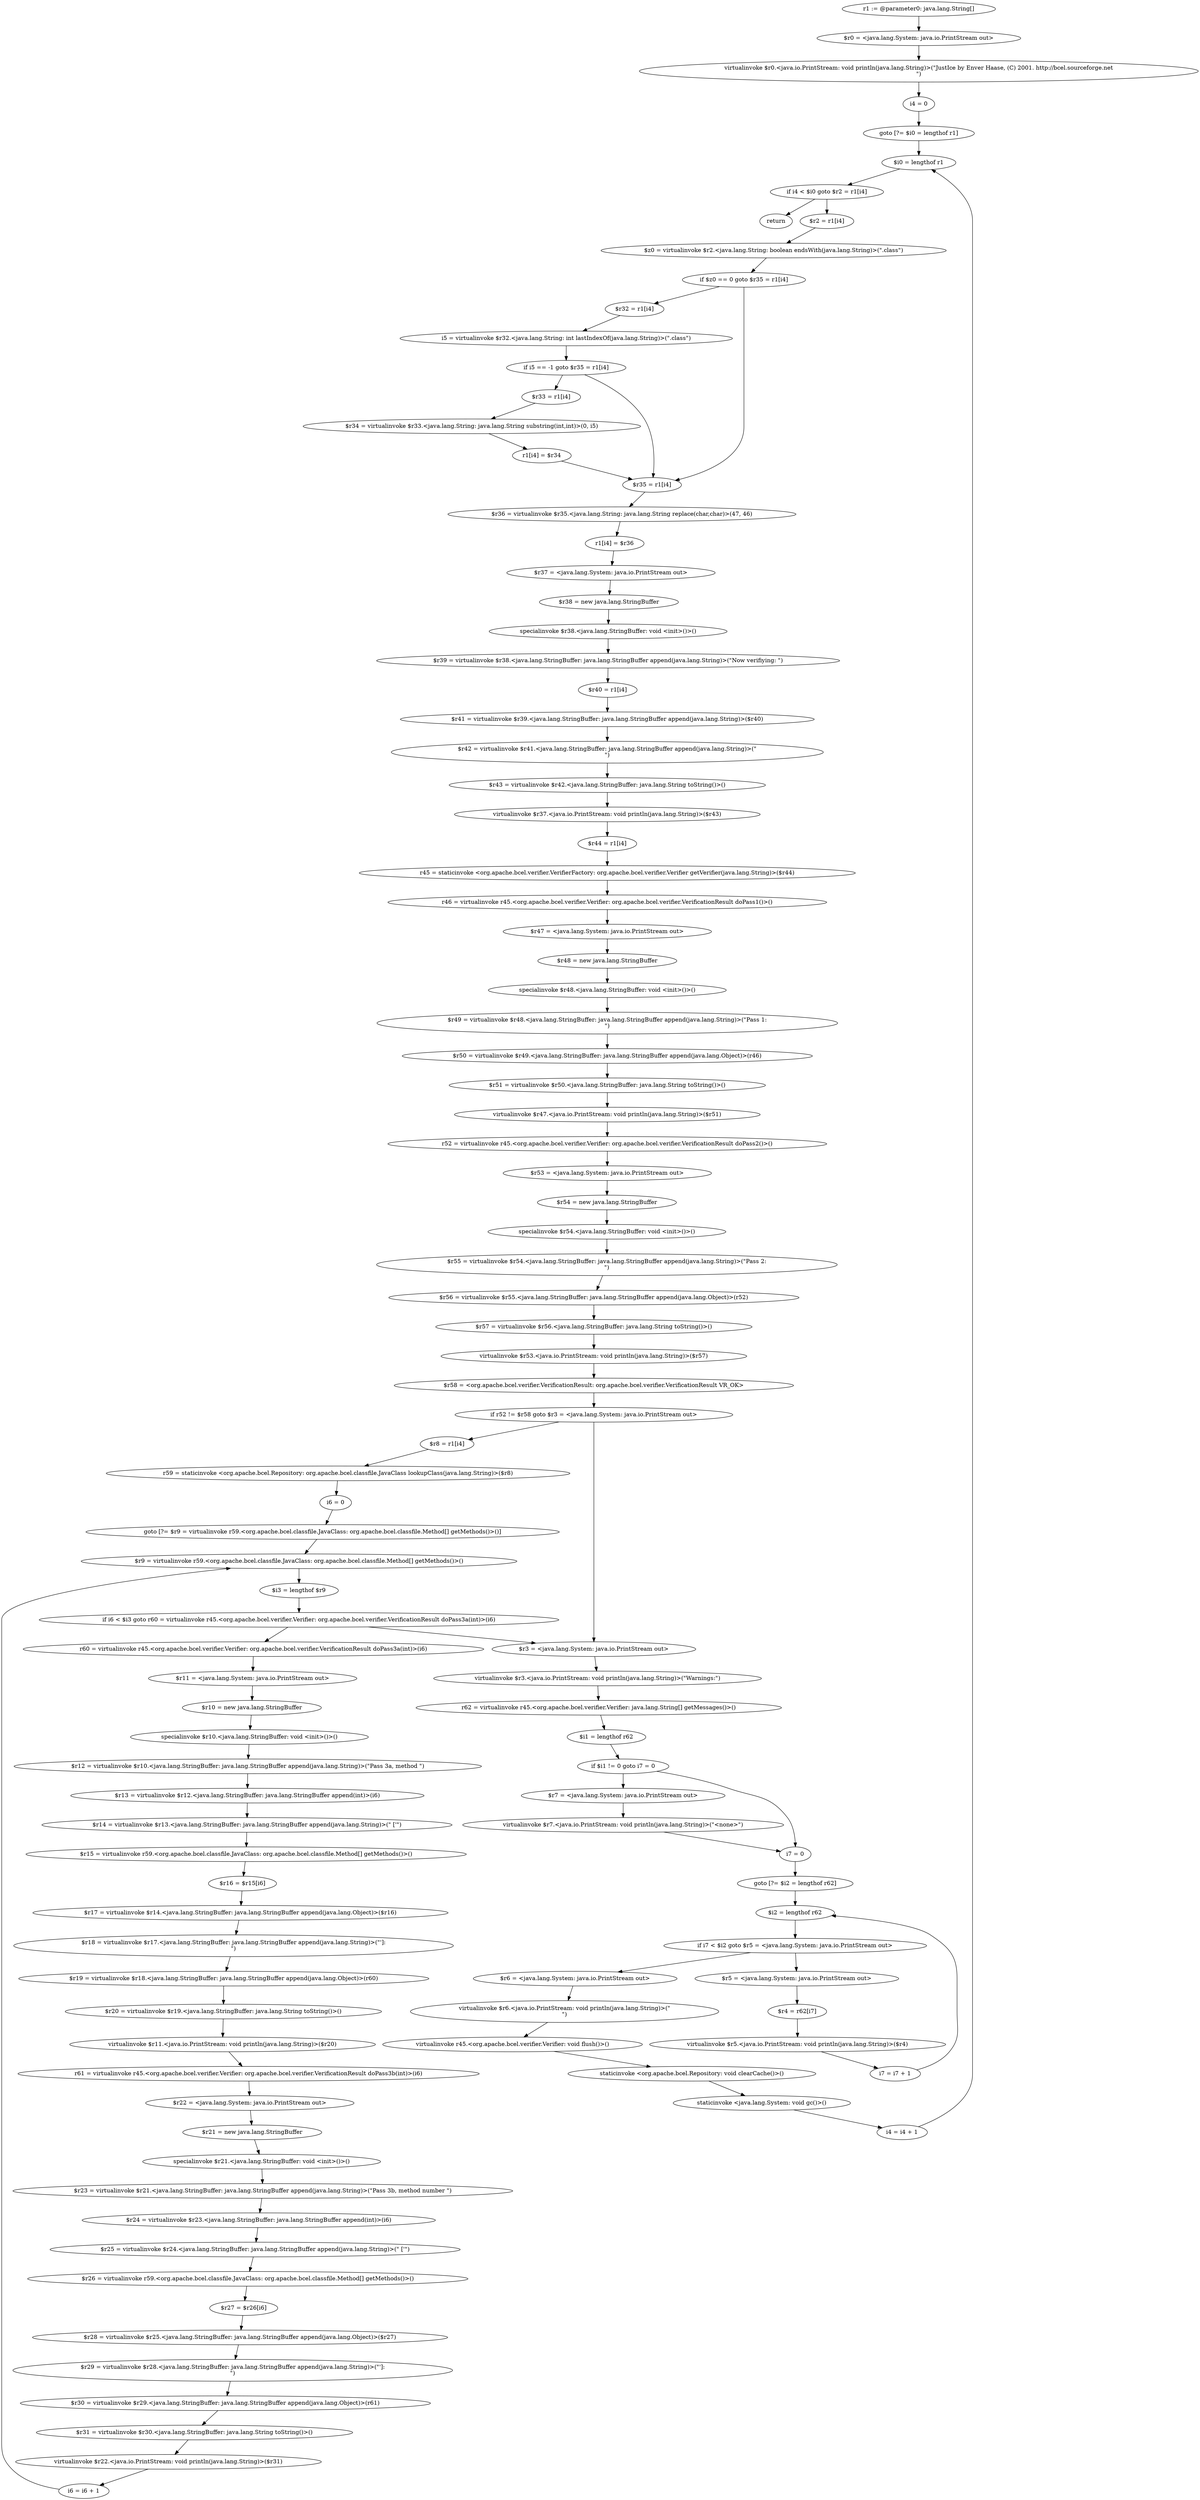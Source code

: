 digraph "unitGraph" {
    "r1 := @parameter0: java.lang.String[]"
    "$r0 = <java.lang.System: java.io.PrintStream out>"
    "virtualinvoke $r0.<java.io.PrintStream: void println(java.lang.String)>(\"JustIce by Enver Haase, (C) 2001. http://bcel.sourceforge.net\n\")"
    "i4 = 0"
    "goto [?= $i0 = lengthof r1]"
    "$r2 = r1[i4]"
    "$z0 = virtualinvoke $r2.<java.lang.String: boolean endsWith(java.lang.String)>(\".class\")"
    "if $z0 == 0 goto $r35 = r1[i4]"
    "$r32 = r1[i4]"
    "i5 = virtualinvoke $r32.<java.lang.String: int lastIndexOf(java.lang.String)>(\".class\")"
    "if i5 == -1 goto $r35 = r1[i4]"
    "$r33 = r1[i4]"
    "$r34 = virtualinvoke $r33.<java.lang.String: java.lang.String substring(int,int)>(0, i5)"
    "r1[i4] = $r34"
    "$r35 = r1[i4]"
    "$r36 = virtualinvoke $r35.<java.lang.String: java.lang.String replace(char,char)>(47, 46)"
    "r1[i4] = $r36"
    "$r37 = <java.lang.System: java.io.PrintStream out>"
    "$r38 = new java.lang.StringBuffer"
    "specialinvoke $r38.<java.lang.StringBuffer: void <init>()>()"
    "$r39 = virtualinvoke $r38.<java.lang.StringBuffer: java.lang.StringBuffer append(java.lang.String)>(\"Now verifiying: \")"
    "$r40 = r1[i4]"
    "$r41 = virtualinvoke $r39.<java.lang.StringBuffer: java.lang.StringBuffer append(java.lang.String)>($r40)"
    "$r42 = virtualinvoke $r41.<java.lang.StringBuffer: java.lang.StringBuffer append(java.lang.String)>(\"\n\")"
    "$r43 = virtualinvoke $r42.<java.lang.StringBuffer: java.lang.String toString()>()"
    "virtualinvoke $r37.<java.io.PrintStream: void println(java.lang.String)>($r43)"
    "$r44 = r1[i4]"
    "r45 = staticinvoke <org.apache.bcel.verifier.VerifierFactory: org.apache.bcel.verifier.Verifier getVerifier(java.lang.String)>($r44)"
    "r46 = virtualinvoke r45.<org.apache.bcel.verifier.Verifier: org.apache.bcel.verifier.VerificationResult doPass1()>()"
    "$r47 = <java.lang.System: java.io.PrintStream out>"
    "$r48 = new java.lang.StringBuffer"
    "specialinvoke $r48.<java.lang.StringBuffer: void <init>()>()"
    "$r49 = virtualinvoke $r48.<java.lang.StringBuffer: java.lang.StringBuffer append(java.lang.String)>(\"Pass 1:\n\")"
    "$r50 = virtualinvoke $r49.<java.lang.StringBuffer: java.lang.StringBuffer append(java.lang.Object)>(r46)"
    "$r51 = virtualinvoke $r50.<java.lang.StringBuffer: java.lang.String toString()>()"
    "virtualinvoke $r47.<java.io.PrintStream: void println(java.lang.String)>($r51)"
    "r52 = virtualinvoke r45.<org.apache.bcel.verifier.Verifier: org.apache.bcel.verifier.VerificationResult doPass2()>()"
    "$r53 = <java.lang.System: java.io.PrintStream out>"
    "$r54 = new java.lang.StringBuffer"
    "specialinvoke $r54.<java.lang.StringBuffer: void <init>()>()"
    "$r55 = virtualinvoke $r54.<java.lang.StringBuffer: java.lang.StringBuffer append(java.lang.String)>(\"Pass 2:\n\")"
    "$r56 = virtualinvoke $r55.<java.lang.StringBuffer: java.lang.StringBuffer append(java.lang.Object)>(r52)"
    "$r57 = virtualinvoke $r56.<java.lang.StringBuffer: java.lang.String toString()>()"
    "virtualinvoke $r53.<java.io.PrintStream: void println(java.lang.String)>($r57)"
    "$r58 = <org.apache.bcel.verifier.VerificationResult: org.apache.bcel.verifier.VerificationResult VR_OK>"
    "if r52 != $r58 goto $r3 = <java.lang.System: java.io.PrintStream out>"
    "$r8 = r1[i4]"
    "r59 = staticinvoke <org.apache.bcel.Repository: org.apache.bcel.classfile.JavaClass lookupClass(java.lang.String)>($r8)"
    "i6 = 0"
    "goto [?= $r9 = virtualinvoke r59.<org.apache.bcel.classfile.JavaClass: org.apache.bcel.classfile.Method[] getMethods()>()]"
    "r60 = virtualinvoke r45.<org.apache.bcel.verifier.Verifier: org.apache.bcel.verifier.VerificationResult doPass3a(int)>(i6)"
    "$r11 = <java.lang.System: java.io.PrintStream out>"
    "$r10 = new java.lang.StringBuffer"
    "specialinvoke $r10.<java.lang.StringBuffer: void <init>()>()"
    "$r12 = virtualinvoke $r10.<java.lang.StringBuffer: java.lang.StringBuffer append(java.lang.String)>(\"Pass 3a, method \")"
    "$r13 = virtualinvoke $r12.<java.lang.StringBuffer: java.lang.StringBuffer append(int)>(i6)"
    "$r14 = virtualinvoke $r13.<java.lang.StringBuffer: java.lang.StringBuffer append(java.lang.String)>(\" [\'\")"
    "$r15 = virtualinvoke r59.<org.apache.bcel.classfile.JavaClass: org.apache.bcel.classfile.Method[] getMethods()>()"
    "$r16 = $r15[i6]"
    "$r17 = virtualinvoke $r14.<java.lang.StringBuffer: java.lang.StringBuffer append(java.lang.Object)>($r16)"
    "$r18 = virtualinvoke $r17.<java.lang.StringBuffer: java.lang.StringBuffer append(java.lang.String)>(\"\']:\n\")"
    "$r19 = virtualinvoke $r18.<java.lang.StringBuffer: java.lang.StringBuffer append(java.lang.Object)>(r60)"
    "$r20 = virtualinvoke $r19.<java.lang.StringBuffer: java.lang.String toString()>()"
    "virtualinvoke $r11.<java.io.PrintStream: void println(java.lang.String)>($r20)"
    "r61 = virtualinvoke r45.<org.apache.bcel.verifier.Verifier: org.apache.bcel.verifier.VerificationResult doPass3b(int)>(i6)"
    "$r22 = <java.lang.System: java.io.PrintStream out>"
    "$r21 = new java.lang.StringBuffer"
    "specialinvoke $r21.<java.lang.StringBuffer: void <init>()>()"
    "$r23 = virtualinvoke $r21.<java.lang.StringBuffer: java.lang.StringBuffer append(java.lang.String)>(\"Pass 3b, method number \")"
    "$r24 = virtualinvoke $r23.<java.lang.StringBuffer: java.lang.StringBuffer append(int)>(i6)"
    "$r25 = virtualinvoke $r24.<java.lang.StringBuffer: java.lang.StringBuffer append(java.lang.String)>(\" [\'\")"
    "$r26 = virtualinvoke r59.<org.apache.bcel.classfile.JavaClass: org.apache.bcel.classfile.Method[] getMethods()>()"
    "$r27 = $r26[i6]"
    "$r28 = virtualinvoke $r25.<java.lang.StringBuffer: java.lang.StringBuffer append(java.lang.Object)>($r27)"
    "$r29 = virtualinvoke $r28.<java.lang.StringBuffer: java.lang.StringBuffer append(java.lang.String)>(\"\']:\n\")"
    "$r30 = virtualinvoke $r29.<java.lang.StringBuffer: java.lang.StringBuffer append(java.lang.Object)>(r61)"
    "$r31 = virtualinvoke $r30.<java.lang.StringBuffer: java.lang.String toString()>()"
    "virtualinvoke $r22.<java.io.PrintStream: void println(java.lang.String)>($r31)"
    "i6 = i6 + 1"
    "$r9 = virtualinvoke r59.<org.apache.bcel.classfile.JavaClass: org.apache.bcel.classfile.Method[] getMethods()>()"
    "$i3 = lengthof $r9"
    "if i6 < $i3 goto r60 = virtualinvoke r45.<org.apache.bcel.verifier.Verifier: org.apache.bcel.verifier.VerificationResult doPass3a(int)>(i6)"
    "$r3 = <java.lang.System: java.io.PrintStream out>"
    "virtualinvoke $r3.<java.io.PrintStream: void println(java.lang.String)>(\"Warnings:\")"
    "r62 = virtualinvoke r45.<org.apache.bcel.verifier.Verifier: java.lang.String[] getMessages()>()"
    "$i1 = lengthof r62"
    "if $i1 != 0 goto i7 = 0"
    "$r7 = <java.lang.System: java.io.PrintStream out>"
    "virtualinvoke $r7.<java.io.PrintStream: void println(java.lang.String)>(\"<none>\")"
    "i7 = 0"
    "goto [?= $i2 = lengthof r62]"
    "$r5 = <java.lang.System: java.io.PrintStream out>"
    "$r4 = r62[i7]"
    "virtualinvoke $r5.<java.io.PrintStream: void println(java.lang.String)>($r4)"
    "i7 = i7 + 1"
    "$i2 = lengthof r62"
    "if i7 < $i2 goto $r5 = <java.lang.System: java.io.PrintStream out>"
    "$r6 = <java.lang.System: java.io.PrintStream out>"
    "virtualinvoke $r6.<java.io.PrintStream: void println(java.lang.String)>(\"\n\")"
    "virtualinvoke r45.<org.apache.bcel.verifier.Verifier: void flush()>()"
    "staticinvoke <org.apache.bcel.Repository: void clearCache()>()"
    "staticinvoke <java.lang.System: void gc()>()"
    "i4 = i4 + 1"
    "$i0 = lengthof r1"
    "if i4 < $i0 goto $r2 = r1[i4]"
    "return"
    "r1 := @parameter0: java.lang.String[]"->"$r0 = <java.lang.System: java.io.PrintStream out>";
    "$r0 = <java.lang.System: java.io.PrintStream out>"->"virtualinvoke $r0.<java.io.PrintStream: void println(java.lang.String)>(\"JustIce by Enver Haase, (C) 2001. http://bcel.sourceforge.net\n\")";
    "virtualinvoke $r0.<java.io.PrintStream: void println(java.lang.String)>(\"JustIce by Enver Haase, (C) 2001. http://bcel.sourceforge.net\n\")"->"i4 = 0";
    "i4 = 0"->"goto [?= $i0 = lengthof r1]";
    "goto [?= $i0 = lengthof r1]"->"$i0 = lengthof r1";
    "$r2 = r1[i4]"->"$z0 = virtualinvoke $r2.<java.lang.String: boolean endsWith(java.lang.String)>(\".class\")";
    "$z0 = virtualinvoke $r2.<java.lang.String: boolean endsWith(java.lang.String)>(\".class\")"->"if $z0 == 0 goto $r35 = r1[i4]";
    "if $z0 == 0 goto $r35 = r1[i4]"->"$r32 = r1[i4]";
    "if $z0 == 0 goto $r35 = r1[i4]"->"$r35 = r1[i4]";
    "$r32 = r1[i4]"->"i5 = virtualinvoke $r32.<java.lang.String: int lastIndexOf(java.lang.String)>(\".class\")";
    "i5 = virtualinvoke $r32.<java.lang.String: int lastIndexOf(java.lang.String)>(\".class\")"->"if i5 == -1 goto $r35 = r1[i4]";
    "if i5 == -1 goto $r35 = r1[i4]"->"$r33 = r1[i4]";
    "if i5 == -1 goto $r35 = r1[i4]"->"$r35 = r1[i4]";
    "$r33 = r1[i4]"->"$r34 = virtualinvoke $r33.<java.lang.String: java.lang.String substring(int,int)>(0, i5)";
    "$r34 = virtualinvoke $r33.<java.lang.String: java.lang.String substring(int,int)>(0, i5)"->"r1[i4] = $r34";
    "r1[i4] = $r34"->"$r35 = r1[i4]";
    "$r35 = r1[i4]"->"$r36 = virtualinvoke $r35.<java.lang.String: java.lang.String replace(char,char)>(47, 46)";
    "$r36 = virtualinvoke $r35.<java.lang.String: java.lang.String replace(char,char)>(47, 46)"->"r1[i4] = $r36";
    "r1[i4] = $r36"->"$r37 = <java.lang.System: java.io.PrintStream out>";
    "$r37 = <java.lang.System: java.io.PrintStream out>"->"$r38 = new java.lang.StringBuffer";
    "$r38 = new java.lang.StringBuffer"->"specialinvoke $r38.<java.lang.StringBuffer: void <init>()>()";
    "specialinvoke $r38.<java.lang.StringBuffer: void <init>()>()"->"$r39 = virtualinvoke $r38.<java.lang.StringBuffer: java.lang.StringBuffer append(java.lang.String)>(\"Now verifiying: \")";
    "$r39 = virtualinvoke $r38.<java.lang.StringBuffer: java.lang.StringBuffer append(java.lang.String)>(\"Now verifiying: \")"->"$r40 = r1[i4]";
    "$r40 = r1[i4]"->"$r41 = virtualinvoke $r39.<java.lang.StringBuffer: java.lang.StringBuffer append(java.lang.String)>($r40)";
    "$r41 = virtualinvoke $r39.<java.lang.StringBuffer: java.lang.StringBuffer append(java.lang.String)>($r40)"->"$r42 = virtualinvoke $r41.<java.lang.StringBuffer: java.lang.StringBuffer append(java.lang.String)>(\"\n\")";
    "$r42 = virtualinvoke $r41.<java.lang.StringBuffer: java.lang.StringBuffer append(java.lang.String)>(\"\n\")"->"$r43 = virtualinvoke $r42.<java.lang.StringBuffer: java.lang.String toString()>()";
    "$r43 = virtualinvoke $r42.<java.lang.StringBuffer: java.lang.String toString()>()"->"virtualinvoke $r37.<java.io.PrintStream: void println(java.lang.String)>($r43)";
    "virtualinvoke $r37.<java.io.PrintStream: void println(java.lang.String)>($r43)"->"$r44 = r1[i4]";
    "$r44 = r1[i4]"->"r45 = staticinvoke <org.apache.bcel.verifier.VerifierFactory: org.apache.bcel.verifier.Verifier getVerifier(java.lang.String)>($r44)";
    "r45 = staticinvoke <org.apache.bcel.verifier.VerifierFactory: org.apache.bcel.verifier.Verifier getVerifier(java.lang.String)>($r44)"->"r46 = virtualinvoke r45.<org.apache.bcel.verifier.Verifier: org.apache.bcel.verifier.VerificationResult doPass1()>()";
    "r46 = virtualinvoke r45.<org.apache.bcel.verifier.Verifier: org.apache.bcel.verifier.VerificationResult doPass1()>()"->"$r47 = <java.lang.System: java.io.PrintStream out>";
    "$r47 = <java.lang.System: java.io.PrintStream out>"->"$r48 = new java.lang.StringBuffer";
    "$r48 = new java.lang.StringBuffer"->"specialinvoke $r48.<java.lang.StringBuffer: void <init>()>()";
    "specialinvoke $r48.<java.lang.StringBuffer: void <init>()>()"->"$r49 = virtualinvoke $r48.<java.lang.StringBuffer: java.lang.StringBuffer append(java.lang.String)>(\"Pass 1:\n\")";
    "$r49 = virtualinvoke $r48.<java.lang.StringBuffer: java.lang.StringBuffer append(java.lang.String)>(\"Pass 1:\n\")"->"$r50 = virtualinvoke $r49.<java.lang.StringBuffer: java.lang.StringBuffer append(java.lang.Object)>(r46)";
    "$r50 = virtualinvoke $r49.<java.lang.StringBuffer: java.lang.StringBuffer append(java.lang.Object)>(r46)"->"$r51 = virtualinvoke $r50.<java.lang.StringBuffer: java.lang.String toString()>()";
    "$r51 = virtualinvoke $r50.<java.lang.StringBuffer: java.lang.String toString()>()"->"virtualinvoke $r47.<java.io.PrintStream: void println(java.lang.String)>($r51)";
    "virtualinvoke $r47.<java.io.PrintStream: void println(java.lang.String)>($r51)"->"r52 = virtualinvoke r45.<org.apache.bcel.verifier.Verifier: org.apache.bcel.verifier.VerificationResult doPass2()>()";
    "r52 = virtualinvoke r45.<org.apache.bcel.verifier.Verifier: org.apache.bcel.verifier.VerificationResult doPass2()>()"->"$r53 = <java.lang.System: java.io.PrintStream out>";
    "$r53 = <java.lang.System: java.io.PrintStream out>"->"$r54 = new java.lang.StringBuffer";
    "$r54 = new java.lang.StringBuffer"->"specialinvoke $r54.<java.lang.StringBuffer: void <init>()>()";
    "specialinvoke $r54.<java.lang.StringBuffer: void <init>()>()"->"$r55 = virtualinvoke $r54.<java.lang.StringBuffer: java.lang.StringBuffer append(java.lang.String)>(\"Pass 2:\n\")";
    "$r55 = virtualinvoke $r54.<java.lang.StringBuffer: java.lang.StringBuffer append(java.lang.String)>(\"Pass 2:\n\")"->"$r56 = virtualinvoke $r55.<java.lang.StringBuffer: java.lang.StringBuffer append(java.lang.Object)>(r52)";
    "$r56 = virtualinvoke $r55.<java.lang.StringBuffer: java.lang.StringBuffer append(java.lang.Object)>(r52)"->"$r57 = virtualinvoke $r56.<java.lang.StringBuffer: java.lang.String toString()>()";
    "$r57 = virtualinvoke $r56.<java.lang.StringBuffer: java.lang.String toString()>()"->"virtualinvoke $r53.<java.io.PrintStream: void println(java.lang.String)>($r57)";
    "virtualinvoke $r53.<java.io.PrintStream: void println(java.lang.String)>($r57)"->"$r58 = <org.apache.bcel.verifier.VerificationResult: org.apache.bcel.verifier.VerificationResult VR_OK>";
    "$r58 = <org.apache.bcel.verifier.VerificationResult: org.apache.bcel.verifier.VerificationResult VR_OK>"->"if r52 != $r58 goto $r3 = <java.lang.System: java.io.PrintStream out>";
    "if r52 != $r58 goto $r3 = <java.lang.System: java.io.PrintStream out>"->"$r8 = r1[i4]";
    "if r52 != $r58 goto $r3 = <java.lang.System: java.io.PrintStream out>"->"$r3 = <java.lang.System: java.io.PrintStream out>";
    "$r8 = r1[i4]"->"r59 = staticinvoke <org.apache.bcel.Repository: org.apache.bcel.classfile.JavaClass lookupClass(java.lang.String)>($r8)";
    "r59 = staticinvoke <org.apache.bcel.Repository: org.apache.bcel.classfile.JavaClass lookupClass(java.lang.String)>($r8)"->"i6 = 0";
    "i6 = 0"->"goto [?= $r9 = virtualinvoke r59.<org.apache.bcel.classfile.JavaClass: org.apache.bcel.classfile.Method[] getMethods()>()]";
    "goto [?= $r9 = virtualinvoke r59.<org.apache.bcel.classfile.JavaClass: org.apache.bcel.classfile.Method[] getMethods()>()]"->"$r9 = virtualinvoke r59.<org.apache.bcel.classfile.JavaClass: org.apache.bcel.classfile.Method[] getMethods()>()";
    "r60 = virtualinvoke r45.<org.apache.bcel.verifier.Verifier: org.apache.bcel.verifier.VerificationResult doPass3a(int)>(i6)"->"$r11 = <java.lang.System: java.io.PrintStream out>";
    "$r11 = <java.lang.System: java.io.PrintStream out>"->"$r10 = new java.lang.StringBuffer";
    "$r10 = new java.lang.StringBuffer"->"specialinvoke $r10.<java.lang.StringBuffer: void <init>()>()";
    "specialinvoke $r10.<java.lang.StringBuffer: void <init>()>()"->"$r12 = virtualinvoke $r10.<java.lang.StringBuffer: java.lang.StringBuffer append(java.lang.String)>(\"Pass 3a, method \")";
    "$r12 = virtualinvoke $r10.<java.lang.StringBuffer: java.lang.StringBuffer append(java.lang.String)>(\"Pass 3a, method \")"->"$r13 = virtualinvoke $r12.<java.lang.StringBuffer: java.lang.StringBuffer append(int)>(i6)";
    "$r13 = virtualinvoke $r12.<java.lang.StringBuffer: java.lang.StringBuffer append(int)>(i6)"->"$r14 = virtualinvoke $r13.<java.lang.StringBuffer: java.lang.StringBuffer append(java.lang.String)>(\" [\'\")";
    "$r14 = virtualinvoke $r13.<java.lang.StringBuffer: java.lang.StringBuffer append(java.lang.String)>(\" [\'\")"->"$r15 = virtualinvoke r59.<org.apache.bcel.classfile.JavaClass: org.apache.bcel.classfile.Method[] getMethods()>()";
    "$r15 = virtualinvoke r59.<org.apache.bcel.classfile.JavaClass: org.apache.bcel.classfile.Method[] getMethods()>()"->"$r16 = $r15[i6]";
    "$r16 = $r15[i6]"->"$r17 = virtualinvoke $r14.<java.lang.StringBuffer: java.lang.StringBuffer append(java.lang.Object)>($r16)";
    "$r17 = virtualinvoke $r14.<java.lang.StringBuffer: java.lang.StringBuffer append(java.lang.Object)>($r16)"->"$r18 = virtualinvoke $r17.<java.lang.StringBuffer: java.lang.StringBuffer append(java.lang.String)>(\"\']:\n\")";
    "$r18 = virtualinvoke $r17.<java.lang.StringBuffer: java.lang.StringBuffer append(java.lang.String)>(\"\']:\n\")"->"$r19 = virtualinvoke $r18.<java.lang.StringBuffer: java.lang.StringBuffer append(java.lang.Object)>(r60)";
    "$r19 = virtualinvoke $r18.<java.lang.StringBuffer: java.lang.StringBuffer append(java.lang.Object)>(r60)"->"$r20 = virtualinvoke $r19.<java.lang.StringBuffer: java.lang.String toString()>()";
    "$r20 = virtualinvoke $r19.<java.lang.StringBuffer: java.lang.String toString()>()"->"virtualinvoke $r11.<java.io.PrintStream: void println(java.lang.String)>($r20)";
    "virtualinvoke $r11.<java.io.PrintStream: void println(java.lang.String)>($r20)"->"r61 = virtualinvoke r45.<org.apache.bcel.verifier.Verifier: org.apache.bcel.verifier.VerificationResult doPass3b(int)>(i6)";
    "r61 = virtualinvoke r45.<org.apache.bcel.verifier.Verifier: org.apache.bcel.verifier.VerificationResult doPass3b(int)>(i6)"->"$r22 = <java.lang.System: java.io.PrintStream out>";
    "$r22 = <java.lang.System: java.io.PrintStream out>"->"$r21 = new java.lang.StringBuffer";
    "$r21 = new java.lang.StringBuffer"->"specialinvoke $r21.<java.lang.StringBuffer: void <init>()>()";
    "specialinvoke $r21.<java.lang.StringBuffer: void <init>()>()"->"$r23 = virtualinvoke $r21.<java.lang.StringBuffer: java.lang.StringBuffer append(java.lang.String)>(\"Pass 3b, method number \")";
    "$r23 = virtualinvoke $r21.<java.lang.StringBuffer: java.lang.StringBuffer append(java.lang.String)>(\"Pass 3b, method number \")"->"$r24 = virtualinvoke $r23.<java.lang.StringBuffer: java.lang.StringBuffer append(int)>(i6)";
    "$r24 = virtualinvoke $r23.<java.lang.StringBuffer: java.lang.StringBuffer append(int)>(i6)"->"$r25 = virtualinvoke $r24.<java.lang.StringBuffer: java.lang.StringBuffer append(java.lang.String)>(\" [\'\")";
    "$r25 = virtualinvoke $r24.<java.lang.StringBuffer: java.lang.StringBuffer append(java.lang.String)>(\" [\'\")"->"$r26 = virtualinvoke r59.<org.apache.bcel.classfile.JavaClass: org.apache.bcel.classfile.Method[] getMethods()>()";
    "$r26 = virtualinvoke r59.<org.apache.bcel.classfile.JavaClass: org.apache.bcel.classfile.Method[] getMethods()>()"->"$r27 = $r26[i6]";
    "$r27 = $r26[i6]"->"$r28 = virtualinvoke $r25.<java.lang.StringBuffer: java.lang.StringBuffer append(java.lang.Object)>($r27)";
    "$r28 = virtualinvoke $r25.<java.lang.StringBuffer: java.lang.StringBuffer append(java.lang.Object)>($r27)"->"$r29 = virtualinvoke $r28.<java.lang.StringBuffer: java.lang.StringBuffer append(java.lang.String)>(\"\']:\n\")";
    "$r29 = virtualinvoke $r28.<java.lang.StringBuffer: java.lang.StringBuffer append(java.lang.String)>(\"\']:\n\")"->"$r30 = virtualinvoke $r29.<java.lang.StringBuffer: java.lang.StringBuffer append(java.lang.Object)>(r61)";
    "$r30 = virtualinvoke $r29.<java.lang.StringBuffer: java.lang.StringBuffer append(java.lang.Object)>(r61)"->"$r31 = virtualinvoke $r30.<java.lang.StringBuffer: java.lang.String toString()>()";
    "$r31 = virtualinvoke $r30.<java.lang.StringBuffer: java.lang.String toString()>()"->"virtualinvoke $r22.<java.io.PrintStream: void println(java.lang.String)>($r31)";
    "virtualinvoke $r22.<java.io.PrintStream: void println(java.lang.String)>($r31)"->"i6 = i6 + 1";
    "i6 = i6 + 1"->"$r9 = virtualinvoke r59.<org.apache.bcel.classfile.JavaClass: org.apache.bcel.classfile.Method[] getMethods()>()";
    "$r9 = virtualinvoke r59.<org.apache.bcel.classfile.JavaClass: org.apache.bcel.classfile.Method[] getMethods()>()"->"$i3 = lengthof $r9";
    "$i3 = lengthof $r9"->"if i6 < $i3 goto r60 = virtualinvoke r45.<org.apache.bcel.verifier.Verifier: org.apache.bcel.verifier.VerificationResult doPass3a(int)>(i6)";
    "if i6 < $i3 goto r60 = virtualinvoke r45.<org.apache.bcel.verifier.Verifier: org.apache.bcel.verifier.VerificationResult doPass3a(int)>(i6)"->"$r3 = <java.lang.System: java.io.PrintStream out>";
    "if i6 < $i3 goto r60 = virtualinvoke r45.<org.apache.bcel.verifier.Verifier: org.apache.bcel.verifier.VerificationResult doPass3a(int)>(i6)"->"r60 = virtualinvoke r45.<org.apache.bcel.verifier.Verifier: org.apache.bcel.verifier.VerificationResult doPass3a(int)>(i6)";
    "$r3 = <java.lang.System: java.io.PrintStream out>"->"virtualinvoke $r3.<java.io.PrintStream: void println(java.lang.String)>(\"Warnings:\")";
    "virtualinvoke $r3.<java.io.PrintStream: void println(java.lang.String)>(\"Warnings:\")"->"r62 = virtualinvoke r45.<org.apache.bcel.verifier.Verifier: java.lang.String[] getMessages()>()";
    "r62 = virtualinvoke r45.<org.apache.bcel.verifier.Verifier: java.lang.String[] getMessages()>()"->"$i1 = lengthof r62";
    "$i1 = lengthof r62"->"if $i1 != 0 goto i7 = 0";
    "if $i1 != 0 goto i7 = 0"->"$r7 = <java.lang.System: java.io.PrintStream out>";
    "if $i1 != 0 goto i7 = 0"->"i7 = 0";
    "$r7 = <java.lang.System: java.io.PrintStream out>"->"virtualinvoke $r7.<java.io.PrintStream: void println(java.lang.String)>(\"<none>\")";
    "virtualinvoke $r7.<java.io.PrintStream: void println(java.lang.String)>(\"<none>\")"->"i7 = 0";
    "i7 = 0"->"goto [?= $i2 = lengthof r62]";
    "goto [?= $i2 = lengthof r62]"->"$i2 = lengthof r62";
    "$r5 = <java.lang.System: java.io.PrintStream out>"->"$r4 = r62[i7]";
    "$r4 = r62[i7]"->"virtualinvoke $r5.<java.io.PrintStream: void println(java.lang.String)>($r4)";
    "virtualinvoke $r5.<java.io.PrintStream: void println(java.lang.String)>($r4)"->"i7 = i7 + 1";
    "i7 = i7 + 1"->"$i2 = lengthof r62";
    "$i2 = lengthof r62"->"if i7 < $i2 goto $r5 = <java.lang.System: java.io.PrintStream out>";
    "if i7 < $i2 goto $r5 = <java.lang.System: java.io.PrintStream out>"->"$r6 = <java.lang.System: java.io.PrintStream out>";
    "if i7 < $i2 goto $r5 = <java.lang.System: java.io.PrintStream out>"->"$r5 = <java.lang.System: java.io.PrintStream out>";
    "$r6 = <java.lang.System: java.io.PrintStream out>"->"virtualinvoke $r6.<java.io.PrintStream: void println(java.lang.String)>(\"\n\")";
    "virtualinvoke $r6.<java.io.PrintStream: void println(java.lang.String)>(\"\n\")"->"virtualinvoke r45.<org.apache.bcel.verifier.Verifier: void flush()>()";
    "virtualinvoke r45.<org.apache.bcel.verifier.Verifier: void flush()>()"->"staticinvoke <org.apache.bcel.Repository: void clearCache()>()";
    "staticinvoke <org.apache.bcel.Repository: void clearCache()>()"->"staticinvoke <java.lang.System: void gc()>()";
    "staticinvoke <java.lang.System: void gc()>()"->"i4 = i4 + 1";
    "i4 = i4 + 1"->"$i0 = lengthof r1";
    "$i0 = lengthof r1"->"if i4 < $i0 goto $r2 = r1[i4]";
    "if i4 < $i0 goto $r2 = r1[i4]"->"return";
    "if i4 < $i0 goto $r2 = r1[i4]"->"$r2 = r1[i4]";
}
